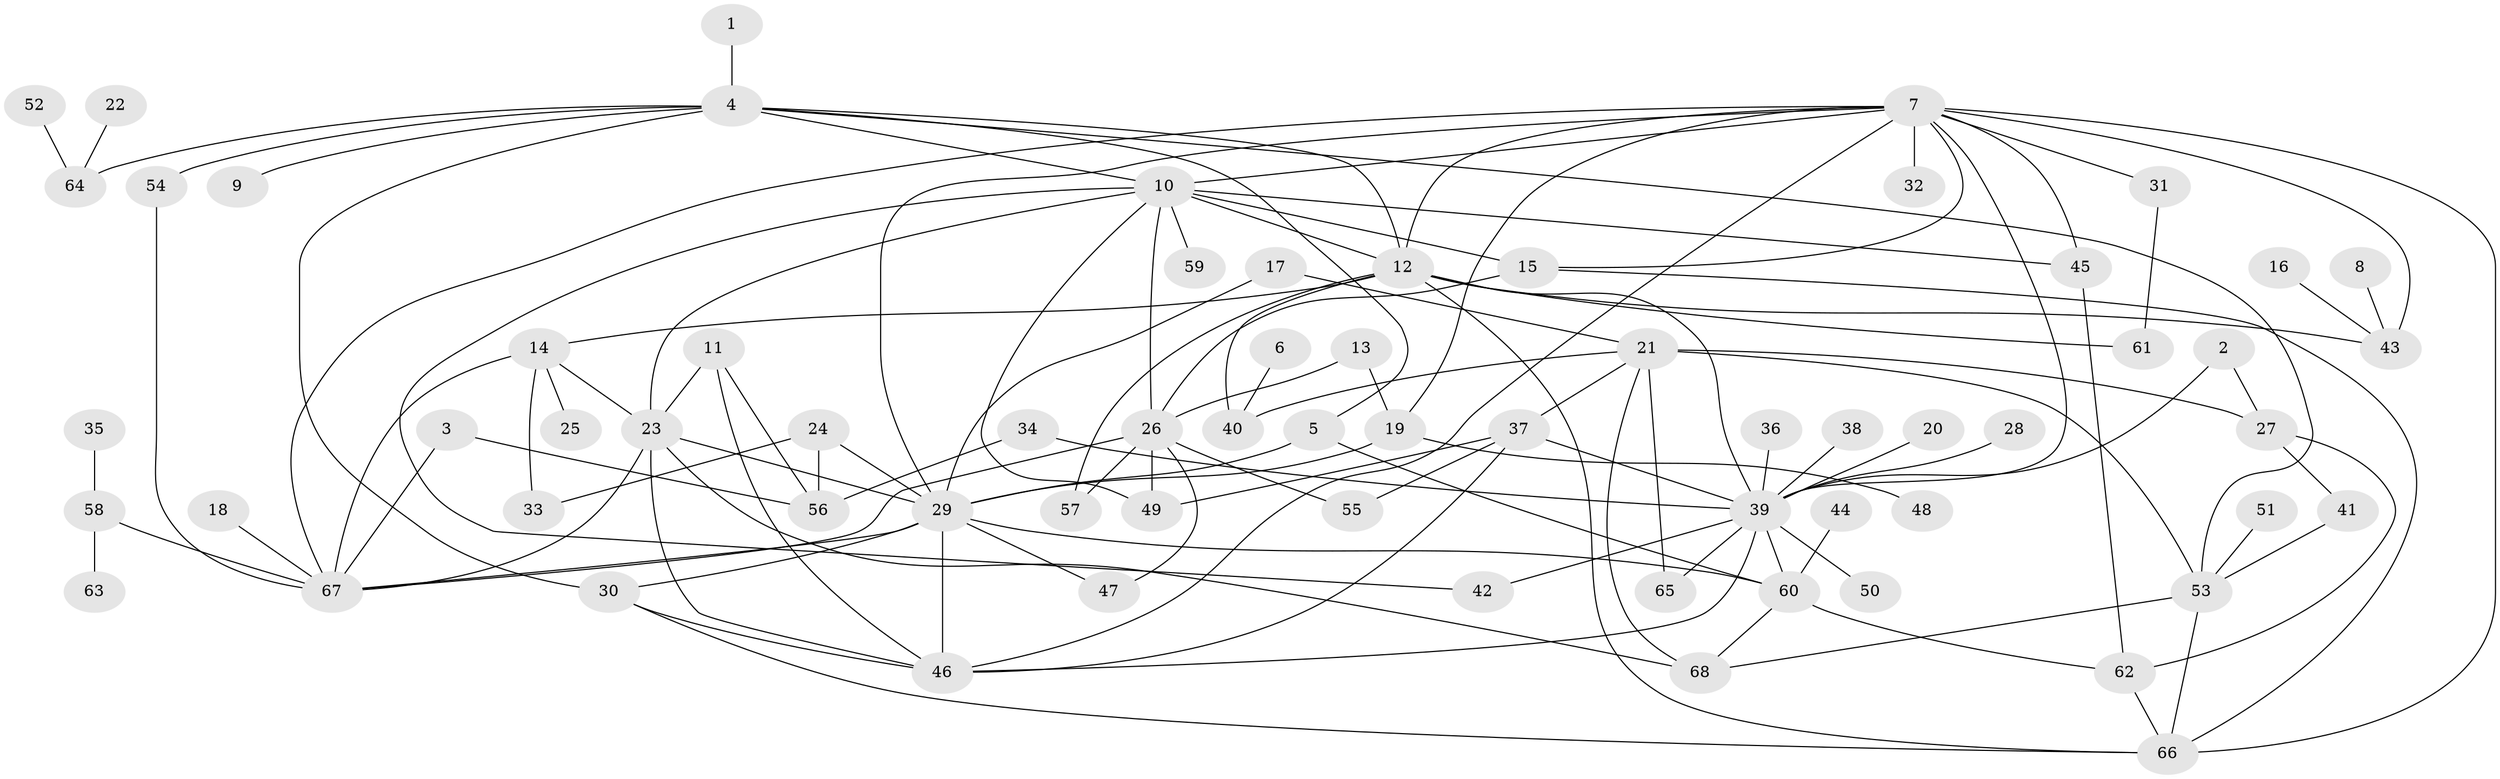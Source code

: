 // original degree distribution, {11: 0.022222222222222223, 16: 0.007407407407407408, 7: 0.007407407407407408, 5: 0.022222222222222223, 1: 0.43703703703703706, 8: 0.022222222222222223, 4: 0.0962962962962963, 15: 0.007407407407407408, 6: 0.014814814814814815, 10: 0.014814814814814815, 14: 0.007407407407407408, 2: 0.2518518518518518, 3: 0.07407407407407407, 9: 0.007407407407407408, 12: 0.007407407407407408}
// Generated by graph-tools (version 1.1) at 2025/01/03/09/25 03:01:49]
// undirected, 68 vertices, 120 edges
graph export_dot {
graph [start="1"]
  node [color=gray90,style=filled];
  1;
  2;
  3;
  4;
  5;
  6;
  7;
  8;
  9;
  10;
  11;
  12;
  13;
  14;
  15;
  16;
  17;
  18;
  19;
  20;
  21;
  22;
  23;
  24;
  25;
  26;
  27;
  28;
  29;
  30;
  31;
  32;
  33;
  34;
  35;
  36;
  37;
  38;
  39;
  40;
  41;
  42;
  43;
  44;
  45;
  46;
  47;
  48;
  49;
  50;
  51;
  52;
  53;
  54;
  55;
  56;
  57;
  58;
  59;
  60;
  61;
  62;
  63;
  64;
  65;
  66;
  67;
  68;
  1 -- 4 [weight=1.0];
  2 -- 27 [weight=1.0];
  2 -- 39 [weight=1.0];
  3 -- 56 [weight=1.0];
  3 -- 67 [weight=1.0];
  4 -- 5 [weight=1.0];
  4 -- 9 [weight=1.0];
  4 -- 10 [weight=1.0];
  4 -- 12 [weight=1.0];
  4 -- 30 [weight=1.0];
  4 -- 53 [weight=1.0];
  4 -- 54 [weight=1.0];
  4 -- 64 [weight=1.0];
  5 -- 29 [weight=1.0];
  5 -- 60 [weight=1.0];
  6 -- 40 [weight=1.0];
  7 -- 10 [weight=1.0];
  7 -- 12 [weight=1.0];
  7 -- 15 [weight=1.0];
  7 -- 19 [weight=1.0];
  7 -- 29 [weight=1.0];
  7 -- 31 [weight=1.0];
  7 -- 32 [weight=1.0];
  7 -- 39 [weight=1.0];
  7 -- 43 [weight=1.0];
  7 -- 45 [weight=1.0];
  7 -- 46 [weight=1.0];
  7 -- 66 [weight=1.0];
  7 -- 67 [weight=1.0];
  8 -- 43 [weight=1.0];
  10 -- 12 [weight=1.0];
  10 -- 15 [weight=1.0];
  10 -- 23 [weight=1.0];
  10 -- 26 [weight=1.0];
  10 -- 42 [weight=1.0];
  10 -- 45 [weight=1.0];
  10 -- 49 [weight=1.0];
  10 -- 59 [weight=1.0];
  11 -- 23 [weight=1.0];
  11 -- 46 [weight=1.0];
  11 -- 56 [weight=1.0];
  12 -- 14 [weight=1.0];
  12 -- 39 [weight=1.0];
  12 -- 40 [weight=1.0];
  12 -- 43 [weight=1.0];
  12 -- 57 [weight=1.0];
  12 -- 61 [weight=1.0];
  12 -- 66 [weight=1.0];
  13 -- 19 [weight=1.0];
  13 -- 26 [weight=1.0];
  14 -- 23 [weight=1.0];
  14 -- 25 [weight=1.0];
  14 -- 33 [weight=1.0];
  14 -- 67 [weight=2.0];
  15 -- 26 [weight=1.0];
  15 -- 66 [weight=1.0];
  16 -- 43 [weight=1.0];
  17 -- 21 [weight=1.0];
  17 -- 29 [weight=1.0];
  18 -- 67 [weight=1.0];
  19 -- 29 [weight=1.0];
  19 -- 48 [weight=1.0];
  20 -- 39 [weight=1.0];
  21 -- 27 [weight=1.0];
  21 -- 37 [weight=1.0];
  21 -- 40 [weight=1.0];
  21 -- 53 [weight=1.0];
  21 -- 65 [weight=2.0];
  21 -- 68 [weight=1.0];
  22 -- 64 [weight=1.0];
  23 -- 29 [weight=1.0];
  23 -- 46 [weight=1.0];
  23 -- 67 [weight=1.0];
  23 -- 68 [weight=1.0];
  24 -- 29 [weight=1.0];
  24 -- 33 [weight=1.0];
  24 -- 56 [weight=1.0];
  26 -- 47 [weight=1.0];
  26 -- 49 [weight=1.0];
  26 -- 55 [weight=1.0];
  26 -- 57 [weight=1.0];
  26 -- 67 [weight=1.0];
  27 -- 41 [weight=1.0];
  27 -- 62 [weight=1.0];
  28 -- 39 [weight=1.0];
  29 -- 30 [weight=1.0];
  29 -- 46 [weight=2.0];
  29 -- 47 [weight=1.0];
  29 -- 60 [weight=1.0];
  29 -- 67 [weight=1.0];
  30 -- 46 [weight=1.0];
  30 -- 66 [weight=1.0];
  31 -- 61 [weight=1.0];
  34 -- 39 [weight=1.0];
  34 -- 56 [weight=1.0];
  35 -- 58 [weight=1.0];
  36 -- 39 [weight=1.0];
  37 -- 39 [weight=1.0];
  37 -- 46 [weight=1.0];
  37 -- 49 [weight=1.0];
  37 -- 55 [weight=1.0];
  38 -- 39 [weight=1.0];
  39 -- 42 [weight=1.0];
  39 -- 46 [weight=1.0];
  39 -- 50 [weight=1.0];
  39 -- 60 [weight=1.0];
  39 -- 65 [weight=1.0];
  41 -- 53 [weight=1.0];
  44 -- 60 [weight=1.0];
  45 -- 62 [weight=1.0];
  51 -- 53 [weight=1.0];
  52 -- 64 [weight=1.0];
  53 -- 66 [weight=1.0];
  53 -- 68 [weight=1.0];
  54 -- 67 [weight=1.0];
  58 -- 63 [weight=1.0];
  58 -- 67 [weight=1.0];
  60 -- 62 [weight=1.0];
  60 -- 68 [weight=1.0];
  62 -- 66 [weight=1.0];
}
